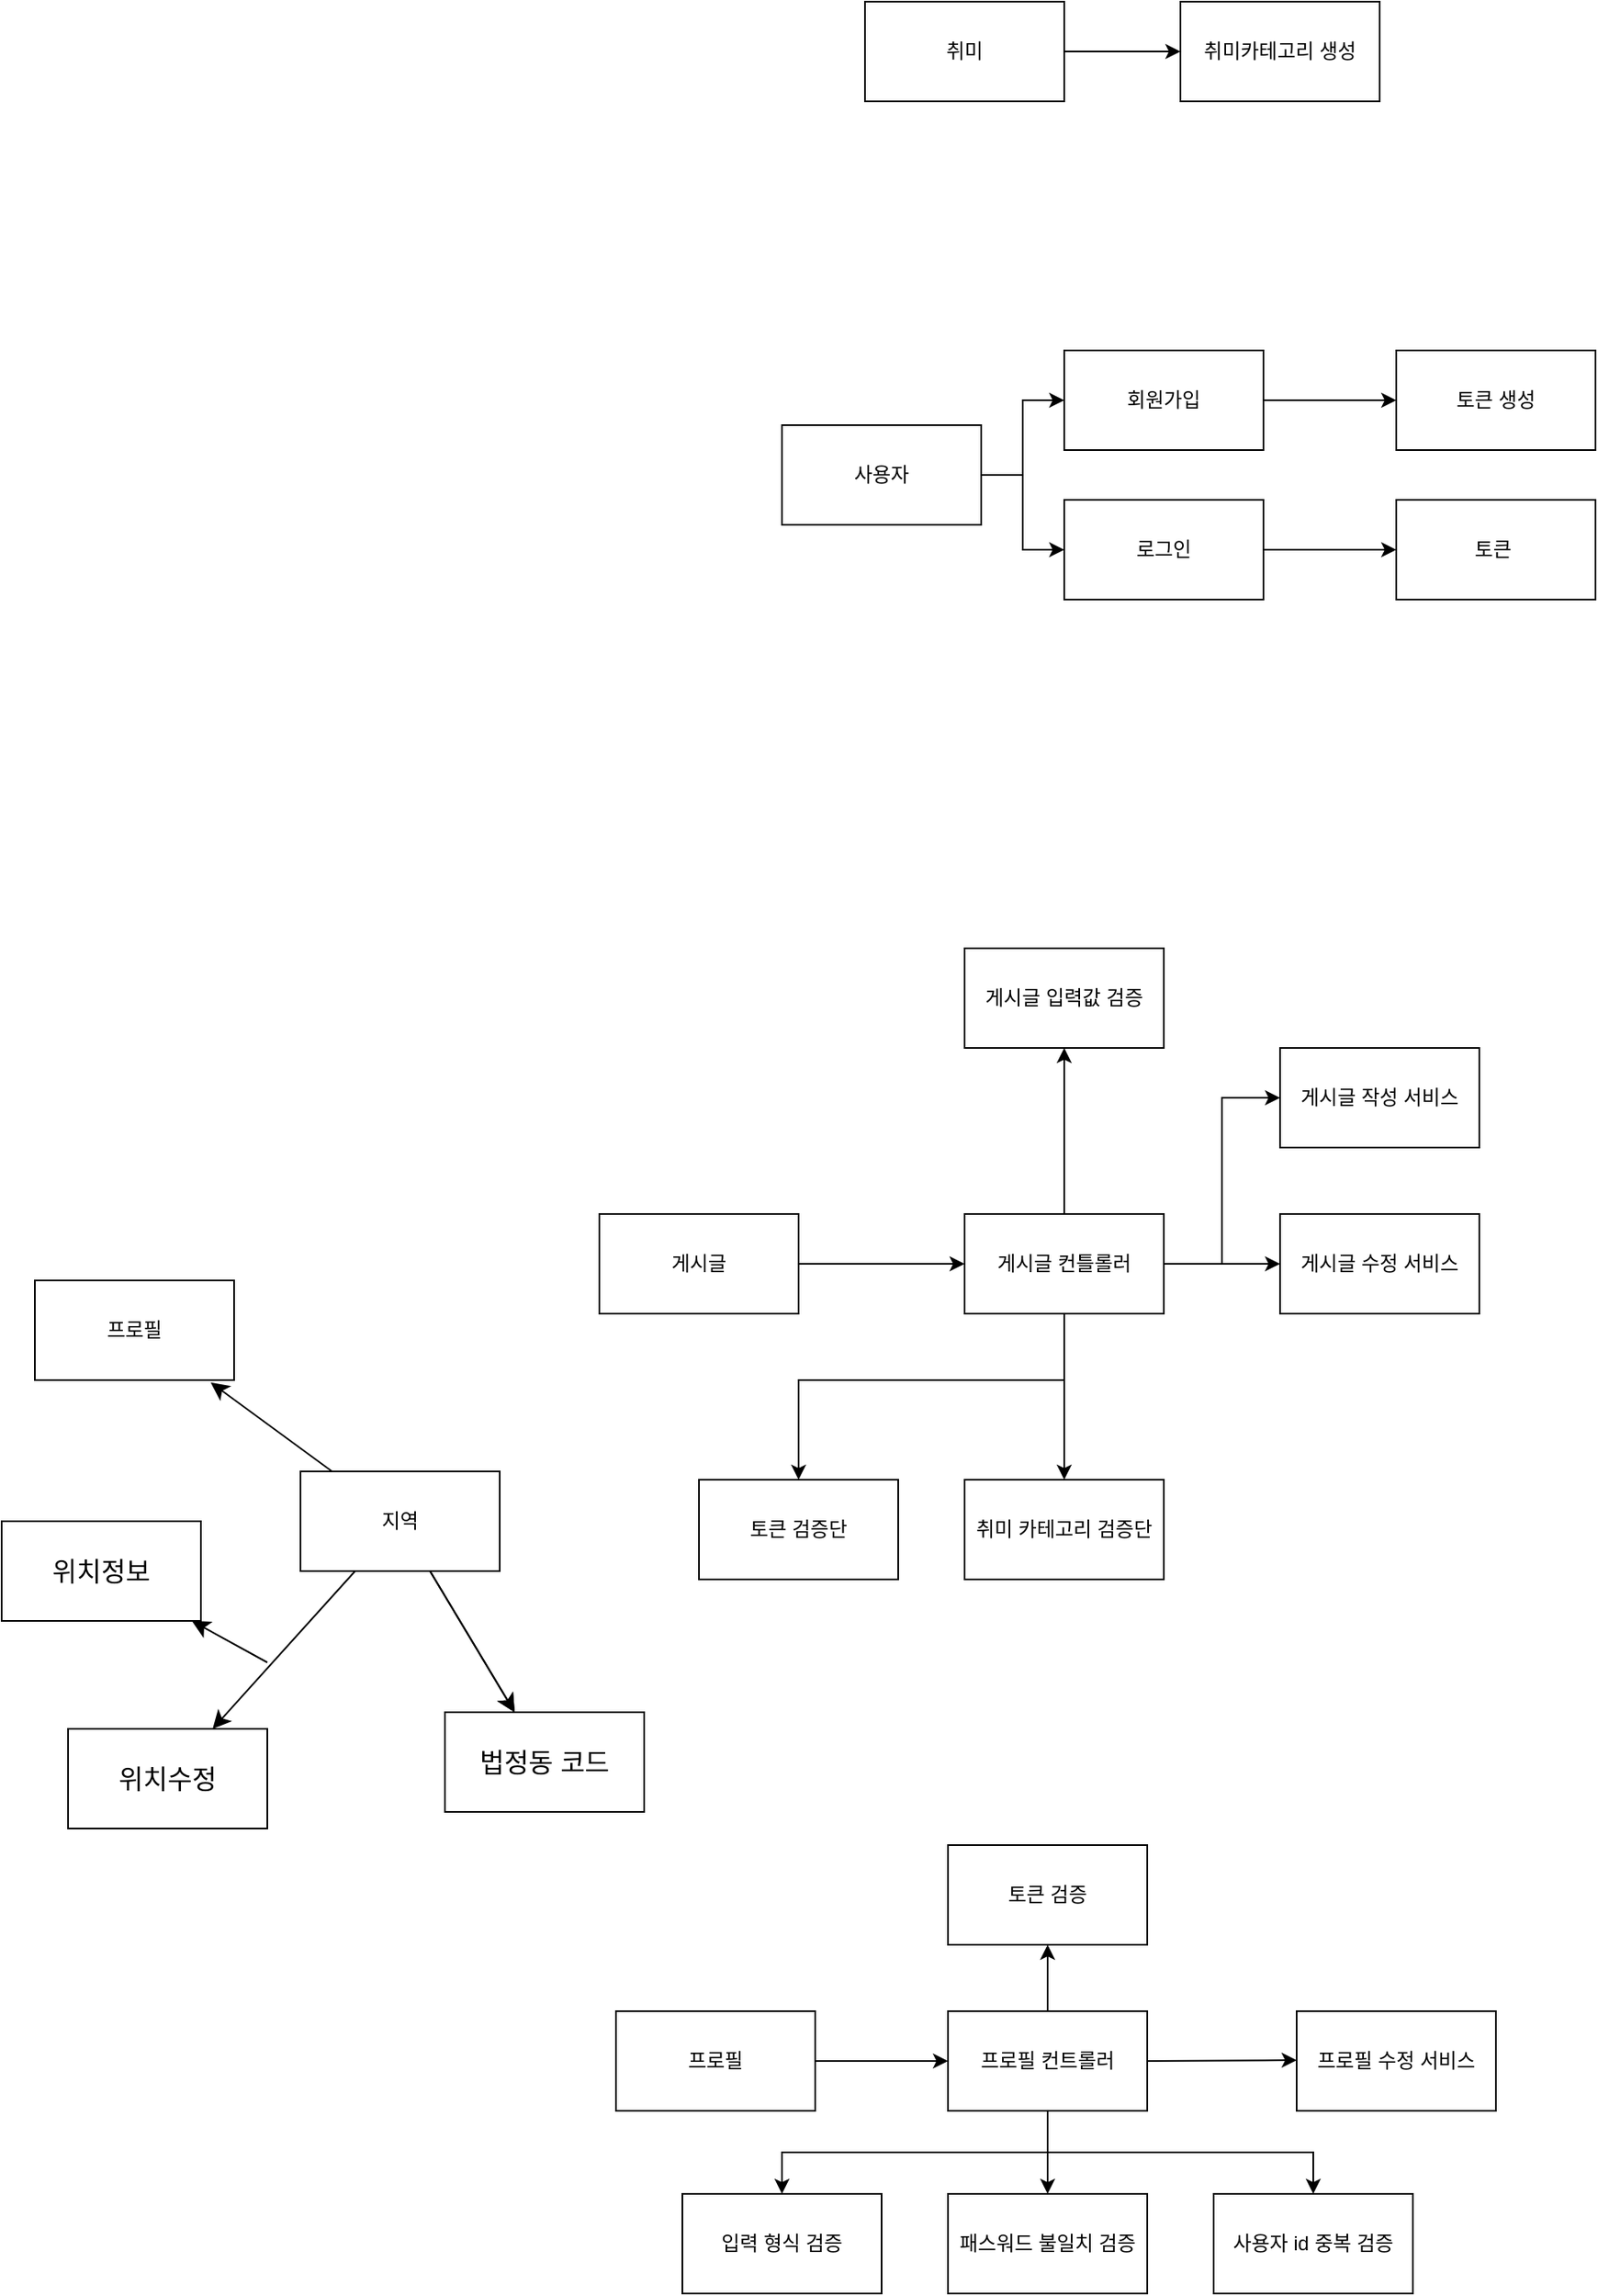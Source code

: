 <mxfile version="22.1.3" type="github">
  <diagram name="페이지-1" id="ONSRwsZsQMqiGqJdxQxZ">
    <mxGraphModel dx="1691" dy="2208" grid="1" gridSize="10" guides="1" tooltips="1" connect="1" arrows="1" fold="1" page="1" pageScale="1" pageWidth="827" pageHeight="1169" math="0" shadow="0">
      <root>
        <mxCell id="0" />
        <mxCell id="1" parent="0" />
        <mxCell id="ylA6RAmN_qZPsvHQUGK8-3" value="프로필" style="rounded=0;whiteSpace=wrap;html=1;" parent="1" vertex="1">
          <mxGeometry x="-720" y="410" width="120" height="60" as="geometry" />
        </mxCell>
        <mxCell id="ylA6RAmN_qZPsvHQUGK8-14" style="edgeStyle=orthogonalEdgeStyle;rounded=0;orthogonalLoop=1;jettySize=auto;html=1;" parent="1" source="ylA6RAmN_qZPsvHQUGK8-4" target="ylA6RAmN_qZPsvHQUGK8-11" edge="1">
          <mxGeometry relative="1" as="geometry" />
        </mxCell>
        <mxCell id="ylA6RAmN_qZPsvHQUGK8-4" value="게시글" style="rounded=0;whiteSpace=wrap;html=1;" parent="1" vertex="1">
          <mxGeometry x="-380" y="370" width="120" height="60" as="geometry" />
        </mxCell>
        <mxCell id="3jD80EM5Z_6nRSqdNSvd-2" value="" style="edgeStyle=none;curved=1;rounded=0;orthogonalLoop=1;jettySize=auto;html=1;fontSize=12;startSize=8;endSize=8;" parent="1" source="ylA6RAmN_qZPsvHQUGK8-5" target="3jD80EM5Z_6nRSqdNSvd-1" edge="1">
          <mxGeometry relative="1" as="geometry" />
        </mxCell>
        <mxCell id="3jD80EM5Z_6nRSqdNSvd-4" value="" style="edgeStyle=none;curved=1;rounded=0;orthogonalLoop=1;jettySize=auto;html=1;fontSize=12;startSize=8;endSize=8;entryX=0.883;entryY=1.025;entryDx=0;entryDy=0;entryPerimeter=0;" parent="1" source="ylA6RAmN_qZPsvHQUGK8-5" target="ylA6RAmN_qZPsvHQUGK8-3" edge="1">
          <mxGeometry relative="1" as="geometry">
            <mxPoint x="-610" y="558.235" as="targetPoint" />
          </mxGeometry>
        </mxCell>
        <mxCell id="3jD80EM5Z_6nRSqdNSvd-5" value="" style="edgeStyle=none;curved=1;rounded=0;orthogonalLoop=1;jettySize=auto;html=1;fontSize=12;startSize=8;endSize=8;" parent="1" source="ylA6RAmN_qZPsvHQUGK8-5" target="3jD80EM5Z_6nRSqdNSvd-1" edge="1">
          <mxGeometry relative="1" as="geometry" />
        </mxCell>
        <mxCell id="3jD80EM5Z_6nRSqdNSvd-9" value="" style="edgeStyle=none;curved=1;rounded=0;orthogonalLoop=1;jettySize=auto;html=1;fontSize=12;startSize=8;endSize=8;" parent="1" source="ylA6RAmN_qZPsvHQUGK8-5" target="3jD80EM5Z_6nRSqdNSvd-8" edge="1">
          <mxGeometry relative="1" as="geometry" />
        </mxCell>
        <mxCell id="ylA6RAmN_qZPsvHQUGK8-5" value="지역" style="rounded=0;whiteSpace=wrap;html=1;" parent="1" vertex="1">
          <mxGeometry x="-560" y="525" width="120" height="60" as="geometry" />
        </mxCell>
        <mxCell id="ylA6RAmN_qZPsvHQUGK8-15" style="edgeStyle=orthogonalEdgeStyle;rounded=0;orthogonalLoop=1;jettySize=auto;html=1;entryX=0;entryY=0.5;entryDx=0;entryDy=0;" parent="1" source="ylA6RAmN_qZPsvHQUGK8-11" target="ylA6RAmN_qZPsvHQUGK8-12" edge="1">
          <mxGeometry relative="1" as="geometry" />
        </mxCell>
        <mxCell id="ylA6RAmN_qZPsvHQUGK8-16" style="edgeStyle=orthogonalEdgeStyle;rounded=0;orthogonalLoop=1;jettySize=auto;html=1;" parent="1" source="ylA6RAmN_qZPsvHQUGK8-11" target="ylA6RAmN_qZPsvHQUGK8-13" edge="1">
          <mxGeometry relative="1" as="geometry" />
        </mxCell>
        <mxCell id="ylA6RAmN_qZPsvHQUGK8-17" style="edgeStyle=orthogonalEdgeStyle;rounded=0;orthogonalLoop=1;jettySize=auto;html=1;" parent="1" source="ylA6RAmN_qZPsvHQUGK8-11" edge="1">
          <mxGeometry relative="1" as="geometry">
            <mxPoint x="-100" y="270" as="targetPoint" />
          </mxGeometry>
        </mxCell>
        <mxCell id="ylA6RAmN_qZPsvHQUGK8-20" style="edgeStyle=orthogonalEdgeStyle;rounded=0;orthogonalLoop=1;jettySize=auto;html=1;" parent="1" source="ylA6RAmN_qZPsvHQUGK8-11" target="ylA6RAmN_qZPsvHQUGK8-19" edge="1">
          <mxGeometry relative="1" as="geometry" />
        </mxCell>
        <mxCell id="ylA6RAmN_qZPsvHQUGK8-22" style="edgeStyle=orthogonalEdgeStyle;rounded=0;orthogonalLoop=1;jettySize=auto;html=1;" parent="1" source="ylA6RAmN_qZPsvHQUGK8-11" target="ylA6RAmN_qZPsvHQUGK8-21" edge="1">
          <mxGeometry relative="1" as="geometry">
            <Array as="points">
              <mxPoint x="-100" y="470" />
              <mxPoint x="-260" y="470" />
            </Array>
          </mxGeometry>
        </mxCell>
        <mxCell id="ylA6RAmN_qZPsvHQUGK8-11" value="게시글 컨틀롤러" style="rounded=0;whiteSpace=wrap;html=1;" parent="1" vertex="1">
          <mxGeometry x="-160" y="370" width="120" height="60" as="geometry" />
        </mxCell>
        <mxCell id="ylA6RAmN_qZPsvHQUGK8-12" value="게시글 작성 서비스" style="rounded=0;whiteSpace=wrap;html=1;" parent="1" vertex="1">
          <mxGeometry x="30" y="270" width="120" height="60" as="geometry" />
        </mxCell>
        <mxCell id="ylA6RAmN_qZPsvHQUGK8-13" value="게시글 수정 서비스" style="rounded=0;whiteSpace=wrap;html=1;" parent="1" vertex="1">
          <mxGeometry x="30" y="370" width="120" height="60" as="geometry" />
        </mxCell>
        <mxCell id="ylA6RAmN_qZPsvHQUGK8-18" value="게시글 입력값 검증" style="rounded=0;whiteSpace=wrap;html=1;" parent="1" vertex="1">
          <mxGeometry x="-160" y="210" width="120" height="60" as="geometry" />
        </mxCell>
        <mxCell id="ylA6RAmN_qZPsvHQUGK8-19" value="취미 카테고리 검증단" style="rounded=0;whiteSpace=wrap;html=1;" parent="1" vertex="1">
          <mxGeometry x="-160" y="530" width="120" height="60" as="geometry" />
        </mxCell>
        <mxCell id="ylA6RAmN_qZPsvHQUGK8-21" value="토큰 검증단" style="rounded=0;whiteSpace=wrap;html=1;" parent="1" vertex="1">
          <mxGeometry x="-320" y="530" width="120" height="60" as="geometry" />
        </mxCell>
        <mxCell id="hkT8D0nBrZQYGym--TO3-1" style="edgeStyle=orthogonalEdgeStyle;rounded=0;orthogonalLoop=1;jettySize=auto;html=1;exitX=1;exitY=0.5;exitDx=0;exitDy=0;entryX=0;entryY=0.5;entryDx=0;entryDy=0;" parent="1" source="hkT8D0nBrZQYGym--TO3-3" target="hkT8D0nBrZQYGym--TO3-7" edge="1">
          <mxGeometry relative="1" as="geometry" />
        </mxCell>
        <mxCell id="hkT8D0nBrZQYGym--TO3-2" style="edgeStyle=orthogonalEdgeStyle;rounded=0;orthogonalLoop=1;jettySize=auto;html=1;exitX=1;exitY=0.5;exitDx=0;exitDy=0;entryX=0;entryY=0.5;entryDx=0;entryDy=0;" parent="1" source="hkT8D0nBrZQYGym--TO3-3" target="hkT8D0nBrZQYGym--TO3-10" edge="1">
          <mxGeometry relative="1" as="geometry" />
        </mxCell>
        <mxCell id="hkT8D0nBrZQYGym--TO3-3" value="사용자" style="rounded=0;whiteSpace=wrap;html=1;" parent="1" vertex="1">
          <mxGeometry x="-270" y="-105" width="120" height="60" as="geometry" />
        </mxCell>
        <mxCell id="hkT8D0nBrZQYGym--TO3-4" value="" style="edgeStyle=orthogonalEdgeStyle;rounded=0;orthogonalLoop=1;jettySize=auto;html=1;" parent="1" source="hkT8D0nBrZQYGym--TO3-5" target="hkT8D0nBrZQYGym--TO3-8" edge="1">
          <mxGeometry relative="1" as="geometry" />
        </mxCell>
        <mxCell id="hkT8D0nBrZQYGym--TO3-5" value="취미" style="rounded=0;whiteSpace=wrap;html=1;" parent="1" vertex="1">
          <mxGeometry x="-220" y="-360" width="120" height="60" as="geometry" />
        </mxCell>
        <mxCell id="hkT8D0nBrZQYGym--TO3-6" value="" style="edgeStyle=orthogonalEdgeStyle;rounded=0;orthogonalLoop=1;jettySize=auto;html=1;" parent="1" source="hkT8D0nBrZQYGym--TO3-7" target="hkT8D0nBrZQYGym--TO3-11" edge="1">
          <mxGeometry relative="1" as="geometry" />
        </mxCell>
        <mxCell id="hkT8D0nBrZQYGym--TO3-7" value="회원가입" style="rounded=0;whiteSpace=wrap;html=1;" parent="1" vertex="1">
          <mxGeometry x="-100" y="-150" width="120" height="60" as="geometry" />
        </mxCell>
        <mxCell id="hkT8D0nBrZQYGym--TO3-8" value="취미카테고리 생성" style="rounded=0;whiteSpace=wrap;html=1;" parent="1" vertex="1">
          <mxGeometry x="-30" y="-360" width="120" height="60" as="geometry" />
        </mxCell>
        <mxCell id="hkT8D0nBrZQYGym--TO3-9" value="" style="edgeStyle=orthogonalEdgeStyle;rounded=0;orthogonalLoop=1;jettySize=auto;html=1;" parent="1" source="hkT8D0nBrZQYGym--TO3-10" target="hkT8D0nBrZQYGym--TO3-12" edge="1">
          <mxGeometry relative="1" as="geometry" />
        </mxCell>
        <mxCell id="hkT8D0nBrZQYGym--TO3-10" value="로그인" style="rounded=0;whiteSpace=wrap;html=1;" parent="1" vertex="1">
          <mxGeometry x="-100" y="-60" width="120" height="60" as="geometry" />
        </mxCell>
        <mxCell id="hkT8D0nBrZQYGym--TO3-11" value="토큰 생성" style="rounded=0;whiteSpace=wrap;html=1;" parent="1" vertex="1">
          <mxGeometry x="100" y="-150" width="120" height="60" as="geometry" />
        </mxCell>
        <mxCell id="hkT8D0nBrZQYGym--TO3-12" value="토큰&amp;nbsp;" style="rounded=0;whiteSpace=wrap;html=1;" parent="1" vertex="1">
          <mxGeometry x="100" y="-60" width="120" height="60" as="geometry" />
        </mxCell>
        <mxCell id="3jD80EM5Z_6nRSqdNSvd-1" value="법정동 코드" style="rounded=0;whiteSpace=wrap;html=1;fontSize=16;" parent="1" vertex="1">
          <mxGeometry x="-473" y="670" width="120" height="60" as="geometry" />
        </mxCell>
        <mxCell id="3jD80EM5Z_6nRSqdNSvd-11" value="" style="edgeStyle=none;curved=1;rounded=0;orthogonalLoop=1;jettySize=auto;html=1;fontSize=12;startSize=8;endSize=8;" parent="1" target="3jD80EM5Z_6nRSqdNSvd-10" edge="1">
          <mxGeometry relative="1" as="geometry">
            <mxPoint x="-580" y="640" as="sourcePoint" />
          </mxGeometry>
        </mxCell>
        <mxCell id="3jD80EM5Z_6nRSqdNSvd-8" value="위치수정" style="rounded=0;whiteSpace=wrap;html=1;fontSize=16;" parent="1" vertex="1">
          <mxGeometry x="-700" y="680" width="120" height="60" as="geometry" />
        </mxCell>
        <mxCell id="3jD80EM5Z_6nRSqdNSvd-10" value="위치정보" style="whiteSpace=wrap;html=1;fontSize=16;rounded=0;" parent="1" vertex="1">
          <mxGeometry x="-740" y="555" width="120" height="60" as="geometry" />
        </mxCell>
        <mxCell id="zCOVyFkdDOHqshCThCHD-1" value="프로필" style="rounded=0;whiteSpace=wrap;html=1;" vertex="1" parent="1">
          <mxGeometry x="-370" y="850" width="120" height="60" as="geometry" />
        </mxCell>
        <mxCell id="zCOVyFkdDOHqshCThCHD-2" style="edgeStyle=orthogonalEdgeStyle;rounded=0;orthogonalLoop=1;jettySize=auto;html=1;exitX=0.5;exitY=1;exitDx=0;exitDy=0;entryX=0.5;entryY=0;entryDx=0;entryDy=0;" edge="1" parent="1" source="zCOVyFkdDOHqshCThCHD-6" target="zCOVyFkdDOHqshCThCHD-11">
          <mxGeometry relative="1" as="geometry" />
        </mxCell>
        <mxCell id="zCOVyFkdDOHqshCThCHD-3" style="edgeStyle=orthogonalEdgeStyle;rounded=0;orthogonalLoop=1;jettySize=auto;html=1;exitX=0.5;exitY=1;exitDx=0;exitDy=0;entryX=0.5;entryY=0;entryDx=0;entryDy=0;" edge="1" parent="1" source="zCOVyFkdDOHqshCThCHD-6" target="zCOVyFkdDOHqshCThCHD-12">
          <mxGeometry relative="1" as="geometry" />
        </mxCell>
        <mxCell id="zCOVyFkdDOHqshCThCHD-4" style="edgeStyle=orthogonalEdgeStyle;rounded=0;orthogonalLoop=1;jettySize=auto;html=1;exitX=0.5;exitY=1;exitDx=0;exitDy=0;entryX=0.5;entryY=0;entryDx=0;entryDy=0;" edge="1" parent="1" source="zCOVyFkdDOHqshCThCHD-6" target="zCOVyFkdDOHqshCThCHD-10">
          <mxGeometry relative="1" as="geometry" />
        </mxCell>
        <mxCell id="zCOVyFkdDOHqshCThCHD-5" style="edgeStyle=orthogonalEdgeStyle;rounded=0;orthogonalLoop=1;jettySize=auto;html=1;exitX=0.5;exitY=0;exitDx=0;exitDy=0;entryX=0.5;entryY=1;entryDx=0;entryDy=0;" edge="1" parent="1" source="zCOVyFkdDOHqshCThCHD-6" target="zCOVyFkdDOHqshCThCHD-13">
          <mxGeometry relative="1" as="geometry" />
        </mxCell>
        <mxCell id="zCOVyFkdDOHqshCThCHD-6" value="프로필 컨트롤러" style="rounded=0;whiteSpace=wrap;html=1;" vertex="1" parent="1">
          <mxGeometry x="-170" y="850" width="120" height="60" as="geometry" />
        </mxCell>
        <mxCell id="zCOVyFkdDOHqshCThCHD-7" value="프로필 수정 서비스" style="rounded=0;whiteSpace=wrap;html=1;" vertex="1" parent="1">
          <mxGeometry x="40" y="850" width="120" height="60" as="geometry" />
        </mxCell>
        <mxCell id="zCOVyFkdDOHqshCThCHD-8" value="" style="endArrow=classic;html=1;rounded=0;exitX=1;exitY=0.5;exitDx=0;exitDy=0;entryX=0;entryY=0.5;entryDx=0;entryDy=0;" edge="1" parent="1" target="zCOVyFkdDOHqshCThCHD-6">
          <mxGeometry width="50" height="50" relative="1" as="geometry">
            <mxPoint x="-250" y="880" as="sourcePoint" />
            <mxPoint x="-170" y="760" as="targetPoint" />
          </mxGeometry>
        </mxCell>
        <mxCell id="zCOVyFkdDOHqshCThCHD-9" value="" style="endArrow=classic;html=1;rounded=0;exitX=1;exitY=0.5;exitDx=0;exitDy=0;entryX=0;entryY=0.5;entryDx=0;entryDy=0;" edge="1" parent="1" source="zCOVyFkdDOHqshCThCHD-6">
          <mxGeometry width="50" height="50" relative="1" as="geometry">
            <mxPoint x="-40" y="879.5" as="sourcePoint" />
            <mxPoint x="40" y="879.5" as="targetPoint" />
          </mxGeometry>
        </mxCell>
        <mxCell id="zCOVyFkdDOHqshCThCHD-10" value="입력 형식 검증" style="rounded=0;whiteSpace=wrap;html=1;" vertex="1" parent="1">
          <mxGeometry x="-330" y="960" width="120" height="60" as="geometry" />
        </mxCell>
        <mxCell id="zCOVyFkdDOHqshCThCHD-11" value="패스워드 불일치 검증" style="rounded=0;whiteSpace=wrap;html=1;" vertex="1" parent="1">
          <mxGeometry x="-170" y="960" width="120" height="60" as="geometry" />
        </mxCell>
        <mxCell id="zCOVyFkdDOHqshCThCHD-12" value="사용자 id 중복 검증" style="rounded=0;whiteSpace=wrap;html=1;" vertex="1" parent="1">
          <mxGeometry x="-10" y="960" width="120" height="60" as="geometry" />
        </mxCell>
        <mxCell id="zCOVyFkdDOHqshCThCHD-13" value="토큰 검증" style="rounded=0;whiteSpace=wrap;html=1;" vertex="1" parent="1">
          <mxGeometry x="-170" y="750" width="120" height="60" as="geometry" />
        </mxCell>
      </root>
    </mxGraphModel>
  </diagram>
</mxfile>
